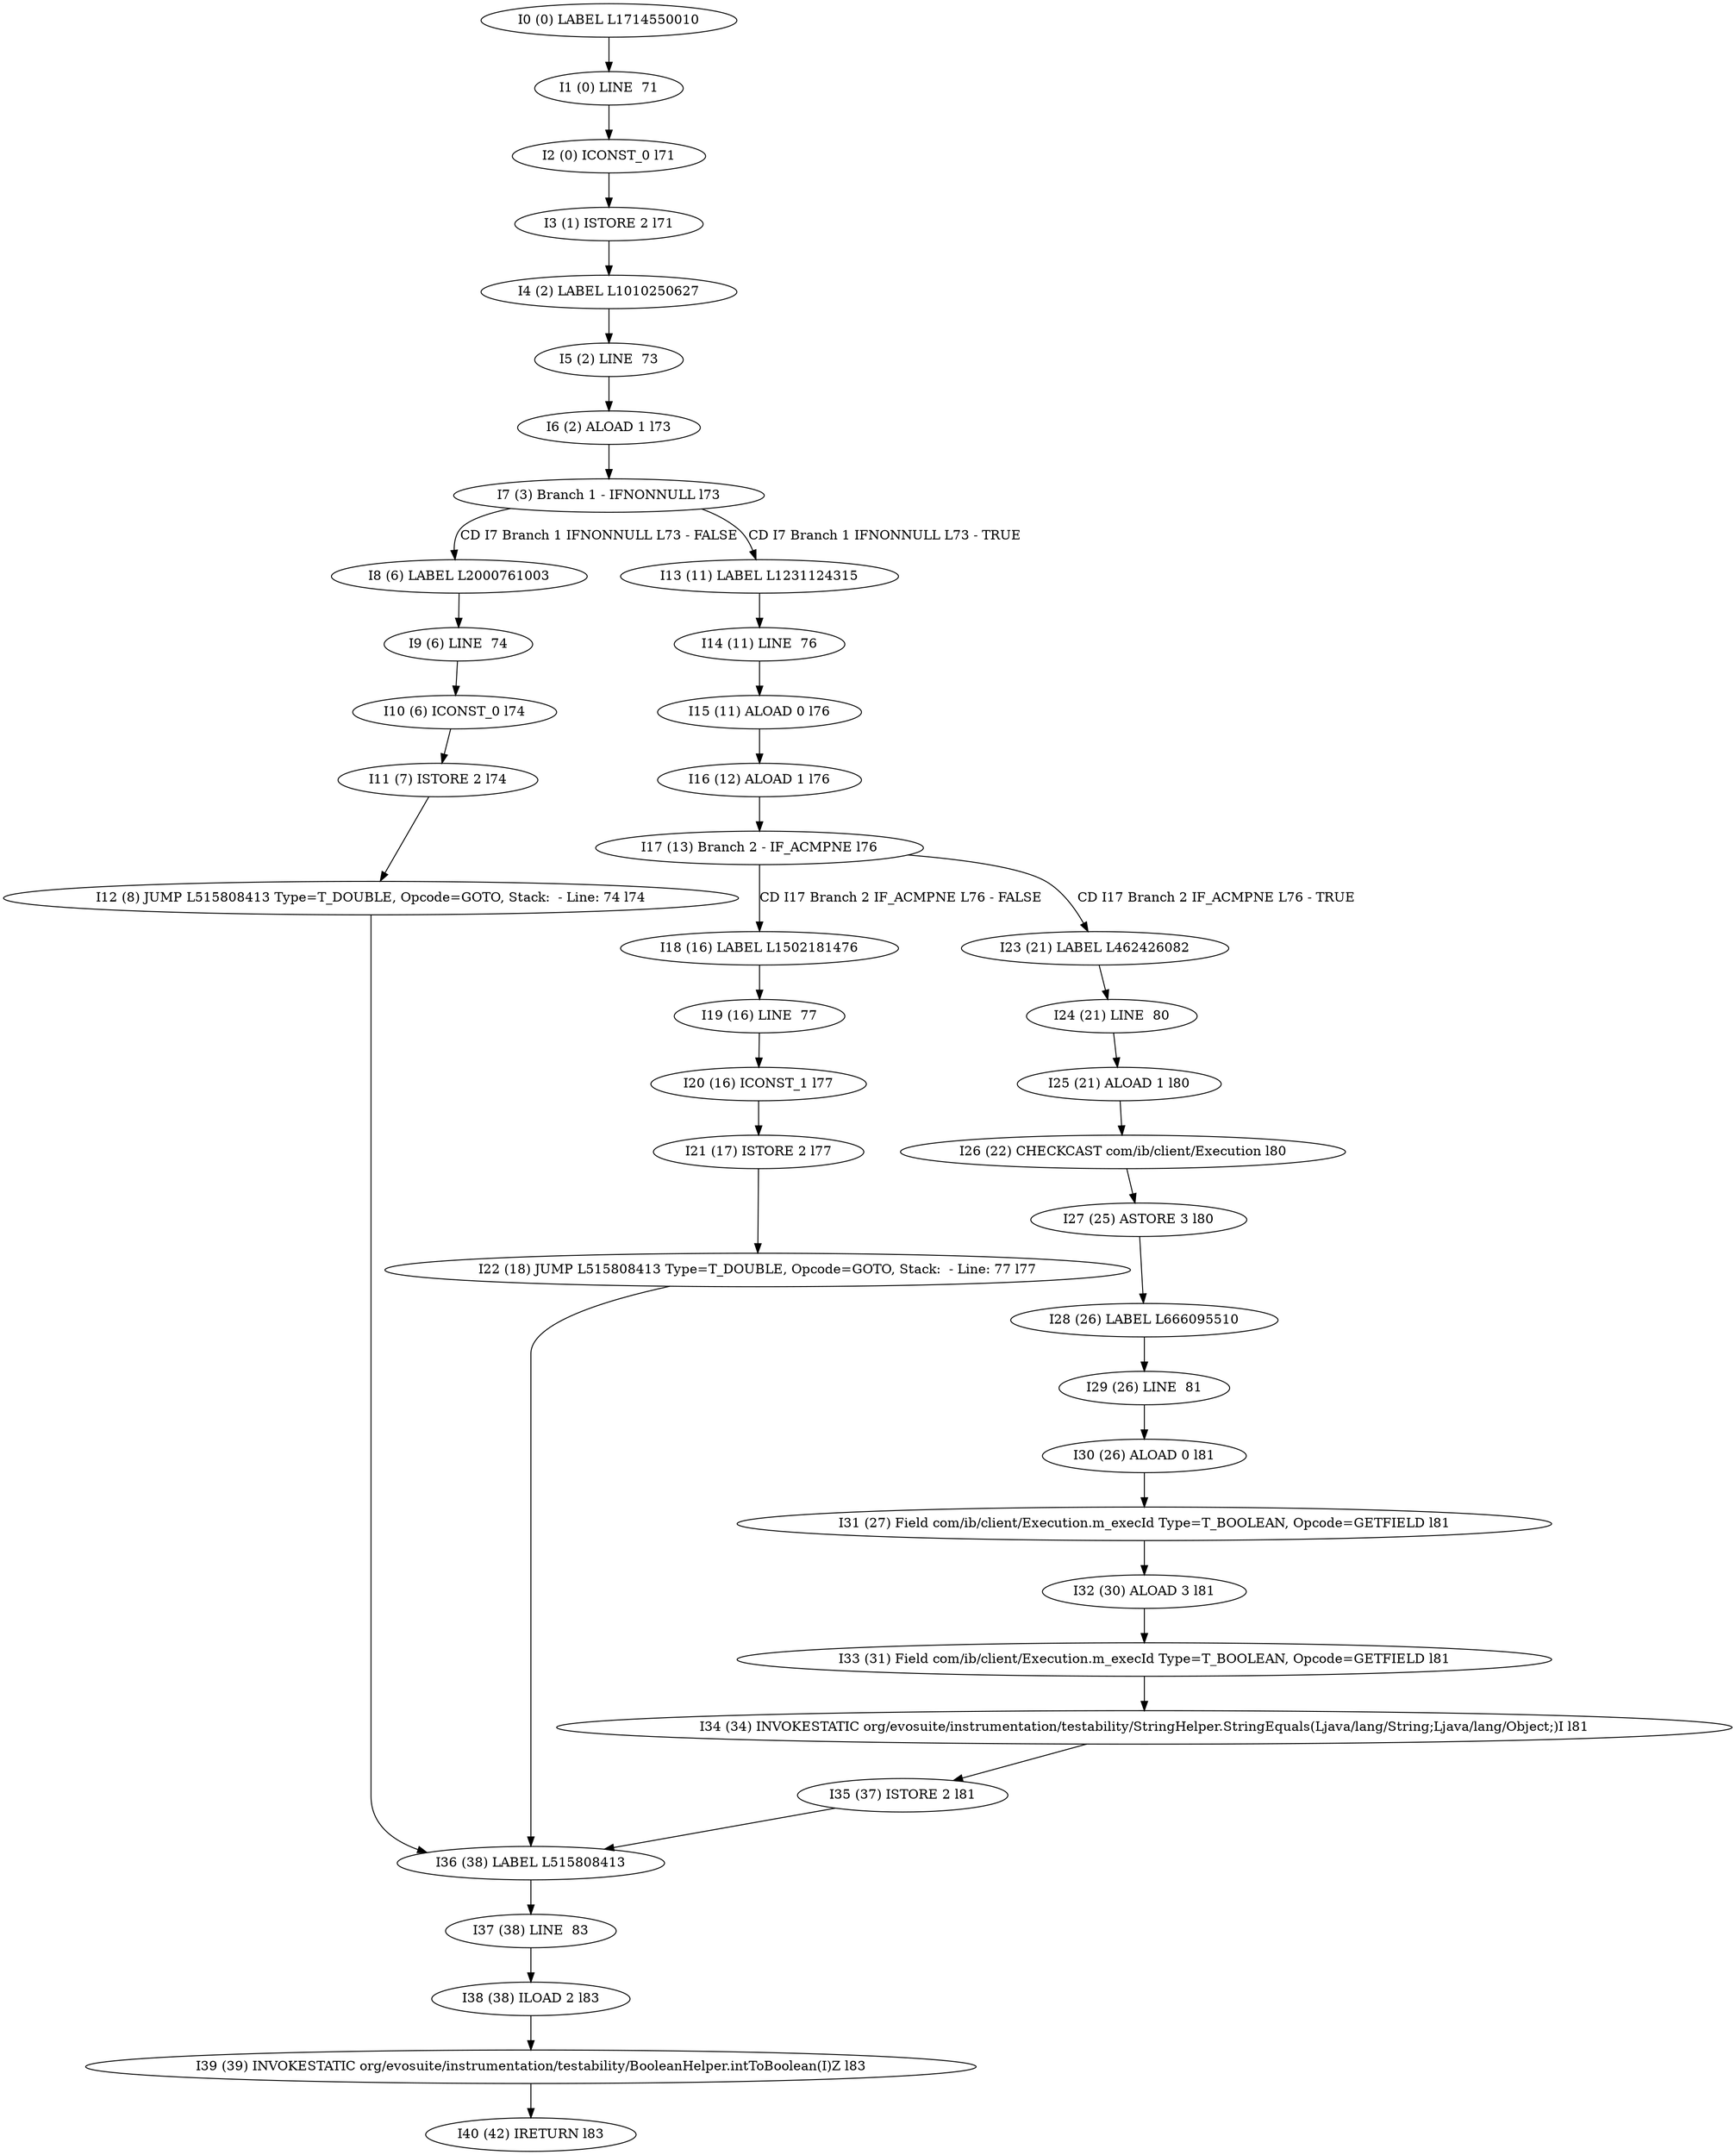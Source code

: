 digraph G {
  1 [ label="I0 (0) LABEL L1714550010" ];
  2 [ label="I1 (0) LINE  71" ];
  3 [ label="I2 (0) ICONST_0 l71" ];
  4 [ label="I3 (1) ISTORE 2 l71" ];
  5 [ label="I4 (2) LABEL L1010250627" ];
  6 [ label="I5 (2) LINE  73" ];
  7 [ label="I6 (2) ALOAD 1 l73" ];
  8 [ label="I7 (3) Branch 1 - IFNONNULL l73" ];
  9 [ label="I8 (6) LABEL L2000761003" ];
  10 [ label="I9 (6) LINE  74" ];
  11 [ label="I10 (6) ICONST_0 l74" ];
  12 [ label="I11 (7) ISTORE 2 l74" ];
  13 [ label="I12 (8) JUMP L515808413 Type=T_DOUBLE, Opcode=GOTO, Stack:  - Line: 74 l74" ];
  14 [ label="I13 (11) LABEL L1231124315" ];
  15 [ label="I14 (11) LINE  76" ];
  16 [ label="I15 (11) ALOAD 0 l76" ];
  17 [ label="I16 (12) ALOAD 1 l76" ];
  18 [ label="I17 (13) Branch 2 - IF_ACMPNE l76" ];
  19 [ label="I18 (16) LABEL L1502181476" ];
  20 [ label="I19 (16) LINE  77" ];
  21 [ label="I20 (16) ICONST_1 l77" ];
  22 [ label="I21 (17) ISTORE 2 l77" ];
  23 [ label="I22 (18) JUMP L515808413 Type=T_DOUBLE, Opcode=GOTO, Stack:  - Line: 77 l77" ];
  24 [ label="I23 (21) LABEL L462426082" ];
  25 [ label="I24 (21) LINE  80" ];
  26 [ label="I25 (21) ALOAD 1 l80" ];
  27 [ label="I26 (22) CHECKCAST com/ib/client/Execution l80" ];
  28 [ label="I27 (25) ASTORE 3 l80" ];
  29 [ label="I28 (26) LABEL L666095510" ];
  30 [ label="I29 (26) LINE  81" ];
  31 [ label="I30 (26) ALOAD 0 l81" ];
  32 [ label="I31 (27) Field com/ib/client/Execution.m_execId Type=T_BOOLEAN, Opcode=GETFIELD l81" ];
  33 [ label="I32 (30) ALOAD 3 l81" ];
  34 [ label="I33 (31) Field com/ib/client/Execution.m_execId Type=T_BOOLEAN, Opcode=GETFIELD l81" ];
  35 [ label="I34 (34) INVOKESTATIC org/evosuite/instrumentation/testability/StringHelper.StringEquals(Ljava/lang/String;Ljava/lang/Object;)I l81" ];
  36 [ label="I35 (37) ISTORE 2 l81" ];
  37 [ label="I36 (38) LABEL L515808413" ];
  38 [ label="I37 (38) LINE  83" ];
  39 [ label="I38 (38) ILOAD 2 l83" ];
  40 [ label="I39 (39) INVOKESTATIC org/evosuite/instrumentation/testability/BooleanHelper.intToBoolean(I)Z l83" ];
  41 [ label="I40 (42) IRETURN l83" ];
  1 -> 2 [ label="" ];
  2 -> 3 [ label="" ];
  3 -> 4 [ label="" ];
  4 -> 5 [ label="" ];
  5 -> 6 [ label="" ];
  6 -> 7 [ label="" ];
  7 -> 8 [ label="" ];
  8 -> 9 [ label="CD I7 Branch 1 IFNONNULL L73 - FALSE" ];
  8 -> 14 [ label="CD I7 Branch 1 IFNONNULL L73 - TRUE" ];
  14 -> 15 [ label="" ];
  15 -> 16 [ label="" ];
  16 -> 17 [ label="" ];
  17 -> 18 [ label="" ];
  18 -> 19 [ label="CD I17 Branch 2 IF_ACMPNE L76 - FALSE" ];
  18 -> 24 [ label="CD I17 Branch 2 IF_ACMPNE L76 - TRUE" ];
  24 -> 25 [ label="" ];
  25 -> 26 [ label="" ];
  26 -> 27 [ label="" ];
  27 -> 28 [ label="" ];
  28 -> 29 [ label="" ];
  29 -> 30 [ label="" ];
  30 -> 31 [ label="" ];
  31 -> 32 [ label="" ];
  32 -> 33 [ label="" ];
  33 -> 34 [ label="" ];
  34 -> 35 [ label="" ];
  35 -> 36 [ label="" ];
  36 -> 37 [ label="" ];
  37 -> 38 [ label="" ];
  38 -> 39 [ label="" ];
  39 -> 40 [ label="" ];
  40 -> 41 [ label="" ];
  19 -> 20 [ label="" ];
  20 -> 21 [ label="" ];
  21 -> 22 [ label="" ];
  22 -> 23 [ label="" ];
  23 -> 37 [ label="" ];
  9 -> 10 [ label="" ];
  10 -> 11 [ label="" ];
  11 -> 12 [ label="" ];
  12 -> 13 [ label="" ];
  13 -> 37 [ label="" ];
}
